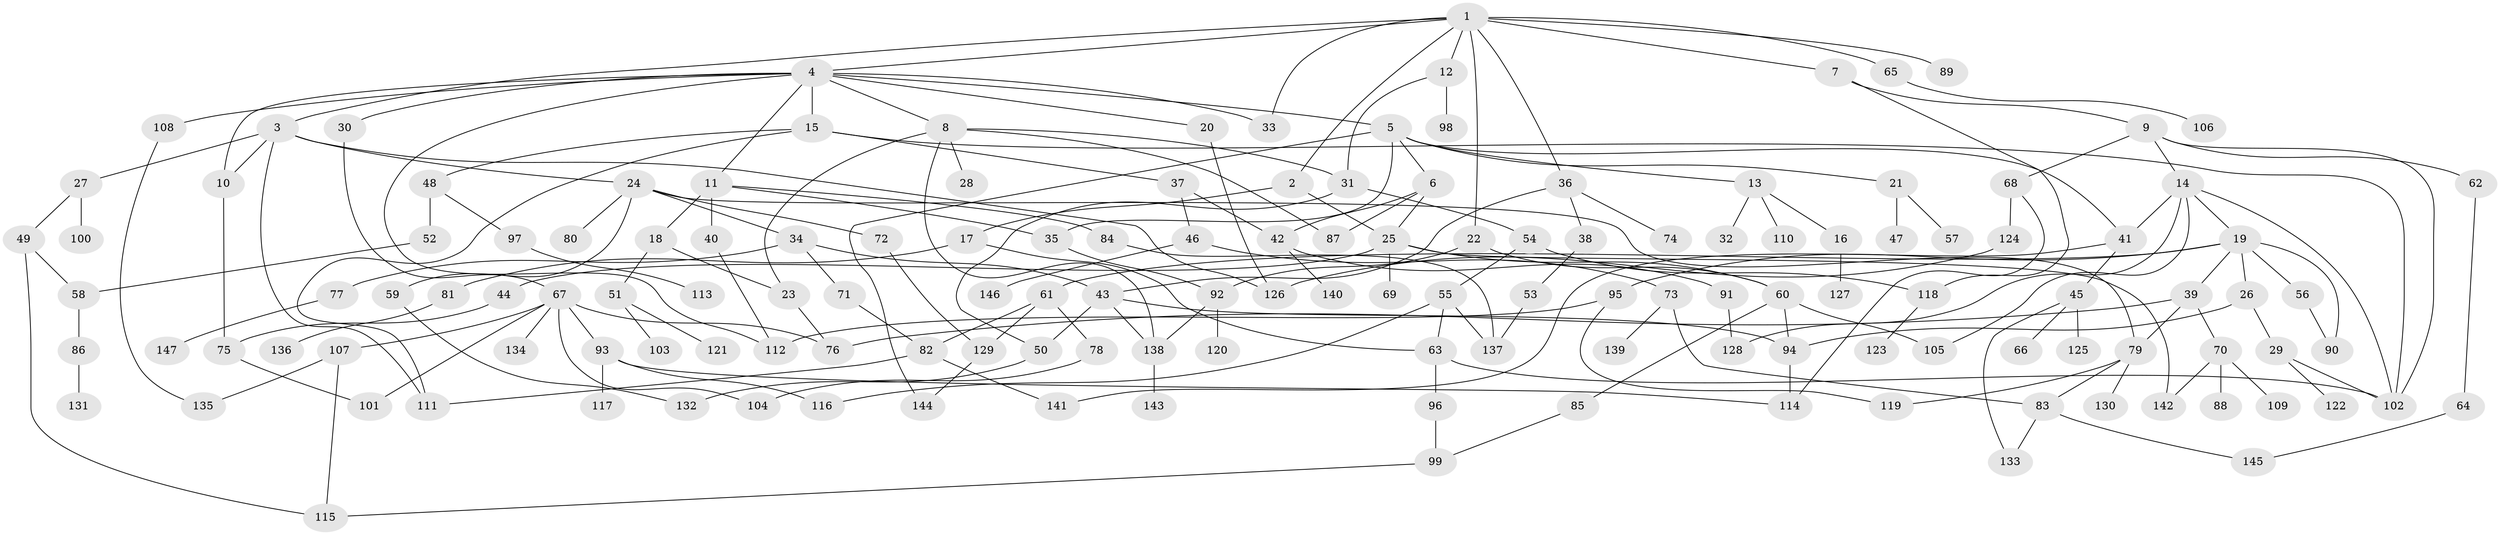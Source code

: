 // coarse degree distribution, {11: 0.00980392156862745, 3: 0.18627450980392157, 7: 0.029411764705882353, 10: 0.00980392156862745, 9: 0.029411764705882353, 4: 0.10784313725490197, 8: 0.00980392156862745, 5: 0.058823529411764705, 6: 0.049019607843137254, 2: 0.23529411764705882, 1: 0.27450980392156865}
// Generated by graph-tools (version 1.1) at 2025/41/03/06/25 10:41:29]
// undirected, 147 vertices, 204 edges
graph export_dot {
graph [start="1"]
  node [color=gray90,style=filled];
  1;
  2;
  3;
  4;
  5;
  6;
  7;
  8;
  9;
  10;
  11;
  12;
  13;
  14;
  15;
  16;
  17;
  18;
  19;
  20;
  21;
  22;
  23;
  24;
  25;
  26;
  27;
  28;
  29;
  30;
  31;
  32;
  33;
  34;
  35;
  36;
  37;
  38;
  39;
  40;
  41;
  42;
  43;
  44;
  45;
  46;
  47;
  48;
  49;
  50;
  51;
  52;
  53;
  54;
  55;
  56;
  57;
  58;
  59;
  60;
  61;
  62;
  63;
  64;
  65;
  66;
  67;
  68;
  69;
  70;
  71;
  72;
  73;
  74;
  75;
  76;
  77;
  78;
  79;
  80;
  81;
  82;
  83;
  84;
  85;
  86;
  87;
  88;
  89;
  90;
  91;
  92;
  93;
  94;
  95;
  96;
  97;
  98;
  99;
  100;
  101;
  102;
  103;
  104;
  105;
  106;
  107;
  108;
  109;
  110;
  111;
  112;
  113;
  114;
  115;
  116;
  117;
  118;
  119;
  120;
  121;
  122;
  123;
  124;
  125;
  126;
  127;
  128;
  129;
  130;
  131;
  132;
  133;
  134;
  135;
  136;
  137;
  138;
  139;
  140;
  141;
  142;
  143;
  144;
  145;
  146;
  147;
  1 -- 2;
  1 -- 3;
  1 -- 4;
  1 -- 7;
  1 -- 12;
  1 -- 22;
  1 -- 36;
  1 -- 65;
  1 -- 89;
  1 -- 33;
  2 -- 17;
  2 -- 25;
  3 -- 10;
  3 -- 24;
  3 -- 27;
  3 -- 111;
  3 -- 126;
  4 -- 5;
  4 -- 8;
  4 -- 11;
  4 -- 15;
  4 -- 20;
  4 -- 30;
  4 -- 33;
  4 -- 108;
  4 -- 10;
  4 -- 112;
  5 -- 6;
  5 -- 13;
  5 -- 21;
  5 -- 35;
  5 -- 41;
  5 -- 144;
  6 -- 25;
  6 -- 87;
  6 -- 42;
  7 -- 9;
  7 -- 118;
  8 -- 28;
  8 -- 31;
  8 -- 87;
  8 -- 138;
  8 -- 23;
  9 -- 14;
  9 -- 62;
  9 -- 68;
  9 -- 102;
  10 -- 75;
  11 -- 18;
  11 -- 40;
  11 -- 84;
  11 -- 35;
  12 -- 98;
  12 -- 31;
  13 -- 16;
  13 -- 32;
  13 -- 110;
  14 -- 19;
  14 -- 128;
  14 -- 105;
  14 -- 41;
  14 -- 102;
  15 -- 37;
  15 -- 48;
  15 -- 111;
  15 -- 102;
  16 -- 127;
  17 -- 81;
  17 -- 63;
  18 -- 23;
  18 -- 51;
  19 -- 26;
  19 -- 39;
  19 -- 56;
  19 -- 61;
  19 -- 95;
  19 -- 90;
  20 -- 126;
  21 -- 47;
  21 -- 57;
  22 -- 92;
  22 -- 60;
  23 -- 76;
  24 -- 34;
  24 -- 59;
  24 -- 72;
  24 -- 79;
  24 -- 80;
  25 -- 44;
  25 -- 60;
  25 -- 69;
  25 -- 142;
  26 -- 29;
  26 -- 94;
  27 -- 49;
  27 -- 100;
  29 -- 122;
  29 -- 102;
  30 -- 67;
  31 -- 54;
  31 -- 50;
  34 -- 71;
  34 -- 77;
  34 -- 43;
  35 -- 92;
  36 -- 38;
  36 -- 43;
  36 -- 74;
  37 -- 42;
  37 -- 46;
  38 -- 53;
  39 -- 70;
  39 -- 76;
  39 -- 79;
  40 -- 112;
  41 -- 45;
  41 -- 141;
  42 -- 91;
  42 -- 140;
  43 -- 50;
  43 -- 138;
  43 -- 94;
  44 -- 75;
  45 -- 66;
  45 -- 125;
  45 -- 133;
  46 -- 73;
  46 -- 146;
  48 -- 52;
  48 -- 97;
  49 -- 58;
  49 -- 115;
  50 -- 132;
  51 -- 103;
  51 -- 121;
  52 -- 58;
  53 -- 137;
  54 -- 55;
  54 -- 118;
  55 -- 63;
  55 -- 116;
  55 -- 137;
  56 -- 90;
  58 -- 86;
  59 -- 132;
  60 -- 85;
  60 -- 94;
  60 -- 105;
  61 -- 78;
  61 -- 82;
  61 -- 129;
  62 -- 64;
  63 -- 96;
  63 -- 102;
  64 -- 145;
  65 -- 106;
  67 -- 76;
  67 -- 93;
  67 -- 104;
  67 -- 107;
  67 -- 134;
  67 -- 101;
  68 -- 114;
  68 -- 124;
  70 -- 88;
  70 -- 109;
  70 -- 142;
  71 -- 82;
  72 -- 129;
  73 -- 139;
  73 -- 83;
  75 -- 101;
  77 -- 147;
  78 -- 104;
  79 -- 83;
  79 -- 130;
  79 -- 119;
  81 -- 136;
  82 -- 141;
  82 -- 111;
  83 -- 145;
  83 -- 133;
  84 -- 137;
  85 -- 99;
  86 -- 131;
  91 -- 128;
  92 -- 120;
  92 -- 138;
  93 -- 117;
  93 -- 114;
  93 -- 116;
  94 -- 114;
  95 -- 119;
  95 -- 112;
  96 -- 99;
  97 -- 113;
  99 -- 115;
  107 -- 135;
  107 -- 115;
  108 -- 135;
  118 -- 123;
  124 -- 126;
  129 -- 144;
  138 -- 143;
}
